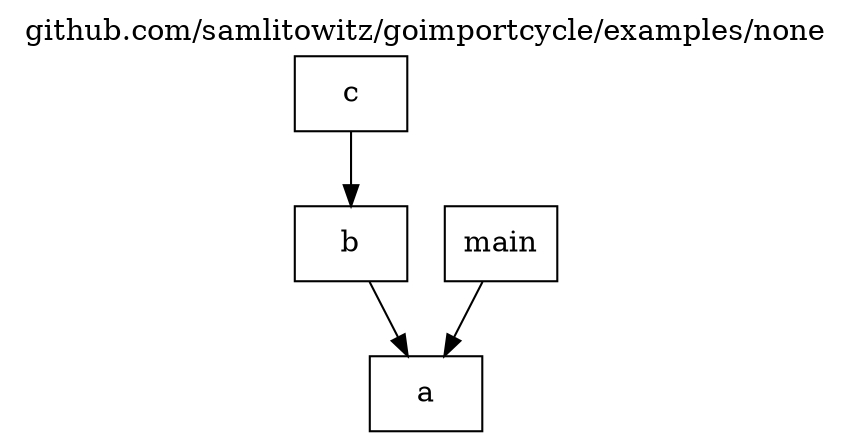 digraph {
	labelloc="t";
	label="github.com/samlitowitz/goimportcycle/examples/none";
	rankdir="TB";
	node [shape="rect"];

	"pkg_a" [label="a", style="filled", fontcolor="#000000", fillcolor="#ffffff"];
	"pkg_b" [label="b", style="filled", fontcolor="#000000", fillcolor="#ffffff"];
	"pkg_c" [label="c", style="filled", fontcolor="#000000", fillcolor="#ffffff"];
	"pkg_main" [label="main", style="filled", fontcolor="#000000", fillcolor="#ffffff"];
	"pkg_b" -> "pkg_a" [color="#000000"];
	"pkg_c" -> "pkg_b" [color="#000000"];
	"pkg_main" -> "pkg_a" [color="#000000"];
}
